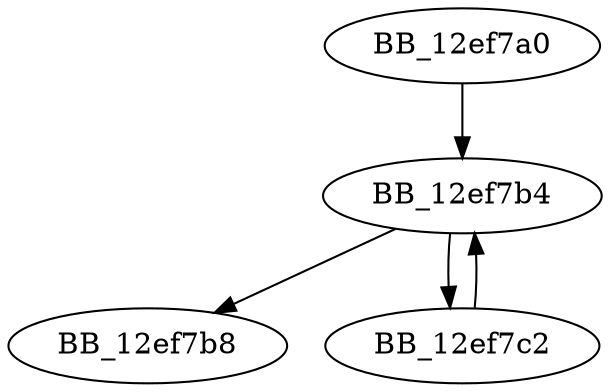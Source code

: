 DiGraph  _alloca_probe{
BB_12ef7a0->BB_12ef7b4
BB_12ef7b4->BB_12ef7b8
BB_12ef7b4->BB_12ef7c2
BB_12ef7c2->BB_12ef7b4
}
